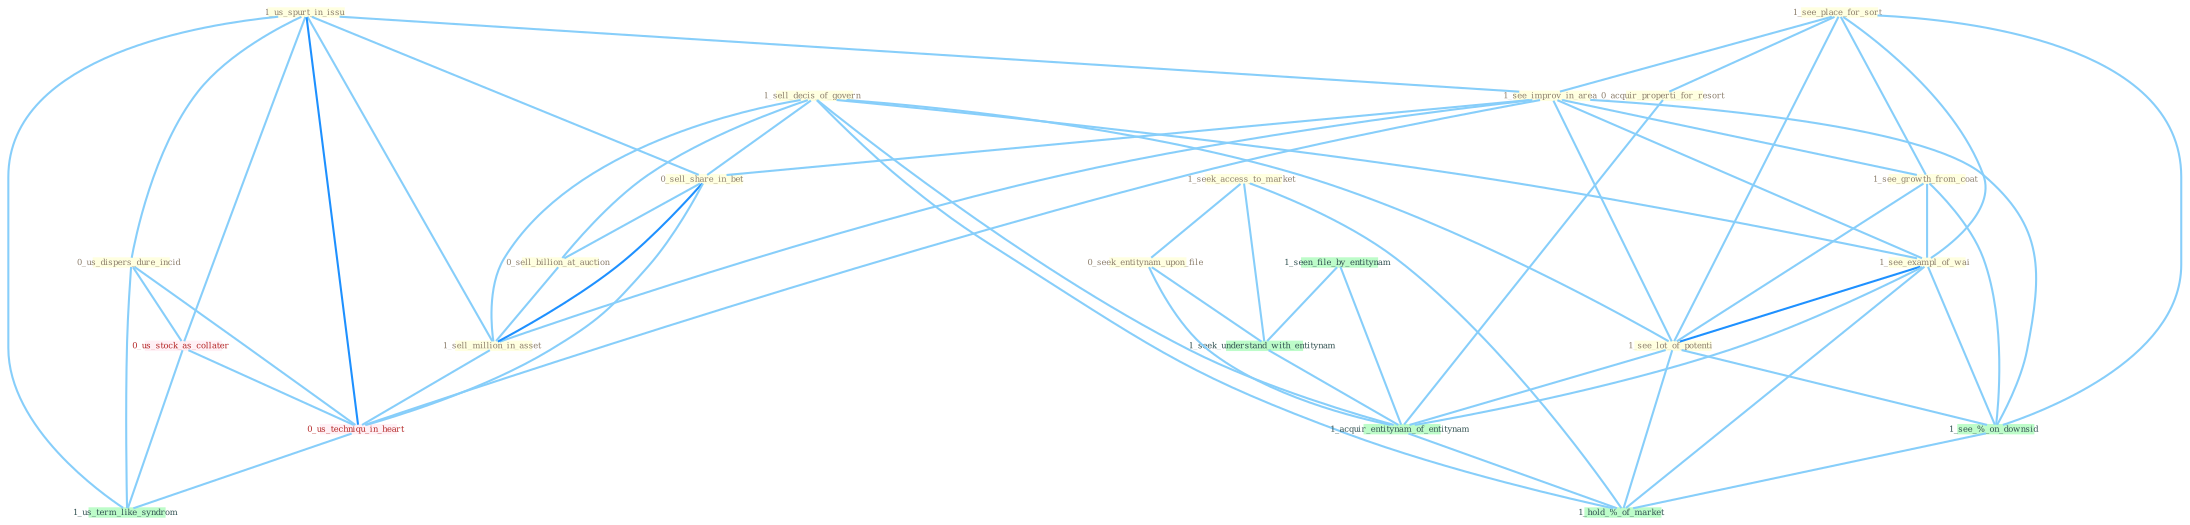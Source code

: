 Graph G{ 
    node
    [shape=polygon,style=filled,width=.5,height=.06,color="#BDFCC9",fixedsize=true,fontsize=4,
    fontcolor="#2f4f4f"];
    {node
    [color="#ffffe0", fontcolor="#8b7d6b"] "1_see_place_for_sort " "1_us_spurt_in_issu " "1_seek_access_to_market " "1_sell_decis_of_govern " "1_see_improv_in_area " "0_sell_share_in_bet " "0_sell_billion_at_auction " "0_acquir_properti_for_resort " "1_see_growth_from_coat " "0_seek_entitynam_upon_file " "0_us_dispers_dure_incid " "1_sell_million_in_asset " "1_see_exampl_of_wai " "1_see_lot_of_potenti "}
{node [color="#fff0f5", fontcolor="#b22222"] "0_us_stock_as_collater " "0_us_techniqu_in_heart "}
edge [color="#B0E2FF"];

	"1_see_place_for_sort " -- "1_see_improv_in_area " [w="1", color="#87cefa" ];
	"1_see_place_for_sort " -- "0_acquir_properti_for_resort " [w="1", color="#87cefa" ];
	"1_see_place_for_sort " -- "1_see_growth_from_coat " [w="1", color="#87cefa" ];
	"1_see_place_for_sort " -- "1_see_exampl_of_wai " [w="1", color="#87cefa" ];
	"1_see_place_for_sort " -- "1_see_lot_of_potenti " [w="1", color="#87cefa" ];
	"1_see_place_for_sort " -- "1_see_%_on_downsid " [w="1", color="#87cefa" ];
	"1_us_spurt_in_issu " -- "1_see_improv_in_area " [w="1", color="#87cefa" ];
	"1_us_spurt_in_issu " -- "0_sell_share_in_bet " [w="1", color="#87cefa" ];
	"1_us_spurt_in_issu " -- "0_us_dispers_dure_incid " [w="1", color="#87cefa" ];
	"1_us_spurt_in_issu " -- "1_sell_million_in_asset " [w="1", color="#87cefa" ];
	"1_us_spurt_in_issu " -- "0_us_stock_as_collater " [w="1", color="#87cefa" ];
	"1_us_spurt_in_issu " -- "0_us_techniqu_in_heart " [w="2", color="#1e90ff" , len=0.8];
	"1_us_spurt_in_issu " -- "1_us_term_like_syndrom " [w="1", color="#87cefa" ];
	"1_seek_access_to_market " -- "0_seek_entitynam_upon_file " [w="1", color="#87cefa" ];
	"1_seek_access_to_market " -- "1_seek_understand_with_entitynam " [w="1", color="#87cefa" ];
	"1_seek_access_to_market " -- "1_hold_%_of_market " [w="1", color="#87cefa" ];
	"1_sell_decis_of_govern " -- "0_sell_share_in_bet " [w="1", color="#87cefa" ];
	"1_sell_decis_of_govern " -- "0_sell_billion_at_auction " [w="1", color="#87cefa" ];
	"1_sell_decis_of_govern " -- "1_sell_million_in_asset " [w="1", color="#87cefa" ];
	"1_sell_decis_of_govern " -- "1_see_exampl_of_wai " [w="1", color="#87cefa" ];
	"1_sell_decis_of_govern " -- "1_see_lot_of_potenti " [w="1", color="#87cefa" ];
	"1_sell_decis_of_govern " -- "1_acquir_entitynam_of_entitynam " [w="1", color="#87cefa" ];
	"1_sell_decis_of_govern " -- "1_hold_%_of_market " [w="1", color="#87cefa" ];
	"1_see_improv_in_area " -- "0_sell_share_in_bet " [w="1", color="#87cefa" ];
	"1_see_improv_in_area " -- "1_see_growth_from_coat " [w="1", color="#87cefa" ];
	"1_see_improv_in_area " -- "1_sell_million_in_asset " [w="1", color="#87cefa" ];
	"1_see_improv_in_area " -- "1_see_exampl_of_wai " [w="1", color="#87cefa" ];
	"1_see_improv_in_area " -- "1_see_lot_of_potenti " [w="1", color="#87cefa" ];
	"1_see_improv_in_area " -- "0_us_techniqu_in_heart " [w="1", color="#87cefa" ];
	"1_see_improv_in_area " -- "1_see_%_on_downsid " [w="1", color="#87cefa" ];
	"0_sell_share_in_bet " -- "0_sell_billion_at_auction " [w="1", color="#87cefa" ];
	"0_sell_share_in_bet " -- "1_sell_million_in_asset " [w="2", color="#1e90ff" , len=0.8];
	"0_sell_share_in_bet " -- "0_us_techniqu_in_heart " [w="1", color="#87cefa" ];
	"0_sell_billion_at_auction " -- "1_sell_million_in_asset " [w="1", color="#87cefa" ];
	"0_acquir_properti_for_resort " -- "1_acquir_entitynam_of_entitynam " [w="1", color="#87cefa" ];
	"1_see_growth_from_coat " -- "1_see_exampl_of_wai " [w="1", color="#87cefa" ];
	"1_see_growth_from_coat " -- "1_see_lot_of_potenti " [w="1", color="#87cefa" ];
	"1_see_growth_from_coat " -- "1_see_%_on_downsid " [w="1", color="#87cefa" ];
	"0_seek_entitynam_upon_file " -- "1_seek_understand_with_entitynam " [w="1", color="#87cefa" ];
	"0_seek_entitynam_upon_file " -- "1_acquir_entitynam_of_entitynam " [w="1", color="#87cefa" ];
	"0_us_dispers_dure_incid " -- "0_us_stock_as_collater " [w="1", color="#87cefa" ];
	"0_us_dispers_dure_incid " -- "0_us_techniqu_in_heart " [w="1", color="#87cefa" ];
	"0_us_dispers_dure_incid " -- "1_us_term_like_syndrom " [w="1", color="#87cefa" ];
	"1_sell_million_in_asset " -- "0_us_techniqu_in_heart " [w="1", color="#87cefa" ];
	"1_see_exampl_of_wai " -- "1_see_lot_of_potenti " [w="2", color="#1e90ff" , len=0.8];
	"1_see_exampl_of_wai " -- "1_acquir_entitynam_of_entitynam " [w="1", color="#87cefa" ];
	"1_see_exampl_of_wai " -- "1_see_%_on_downsid " [w="1", color="#87cefa" ];
	"1_see_exampl_of_wai " -- "1_hold_%_of_market " [w="1", color="#87cefa" ];
	"1_see_lot_of_potenti " -- "1_acquir_entitynam_of_entitynam " [w="1", color="#87cefa" ];
	"1_see_lot_of_potenti " -- "1_see_%_on_downsid " [w="1", color="#87cefa" ];
	"1_see_lot_of_potenti " -- "1_hold_%_of_market " [w="1", color="#87cefa" ];
	"1_seen_file_by_entitynam " -- "1_seek_understand_with_entitynam " [w="1", color="#87cefa" ];
	"1_seen_file_by_entitynam " -- "1_acquir_entitynam_of_entitynam " [w="1", color="#87cefa" ];
	"0_us_stock_as_collater " -- "0_us_techniqu_in_heart " [w="1", color="#87cefa" ];
	"0_us_stock_as_collater " -- "1_us_term_like_syndrom " [w="1", color="#87cefa" ];
	"1_seek_understand_with_entitynam " -- "1_acquir_entitynam_of_entitynam " [w="1", color="#87cefa" ];
	"1_acquir_entitynam_of_entitynam " -- "1_hold_%_of_market " [w="1", color="#87cefa" ];
	"0_us_techniqu_in_heart " -- "1_us_term_like_syndrom " [w="1", color="#87cefa" ];
	"1_see_%_on_downsid " -- "1_hold_%_of_market " [w="1", color="#87cefa" ];
}